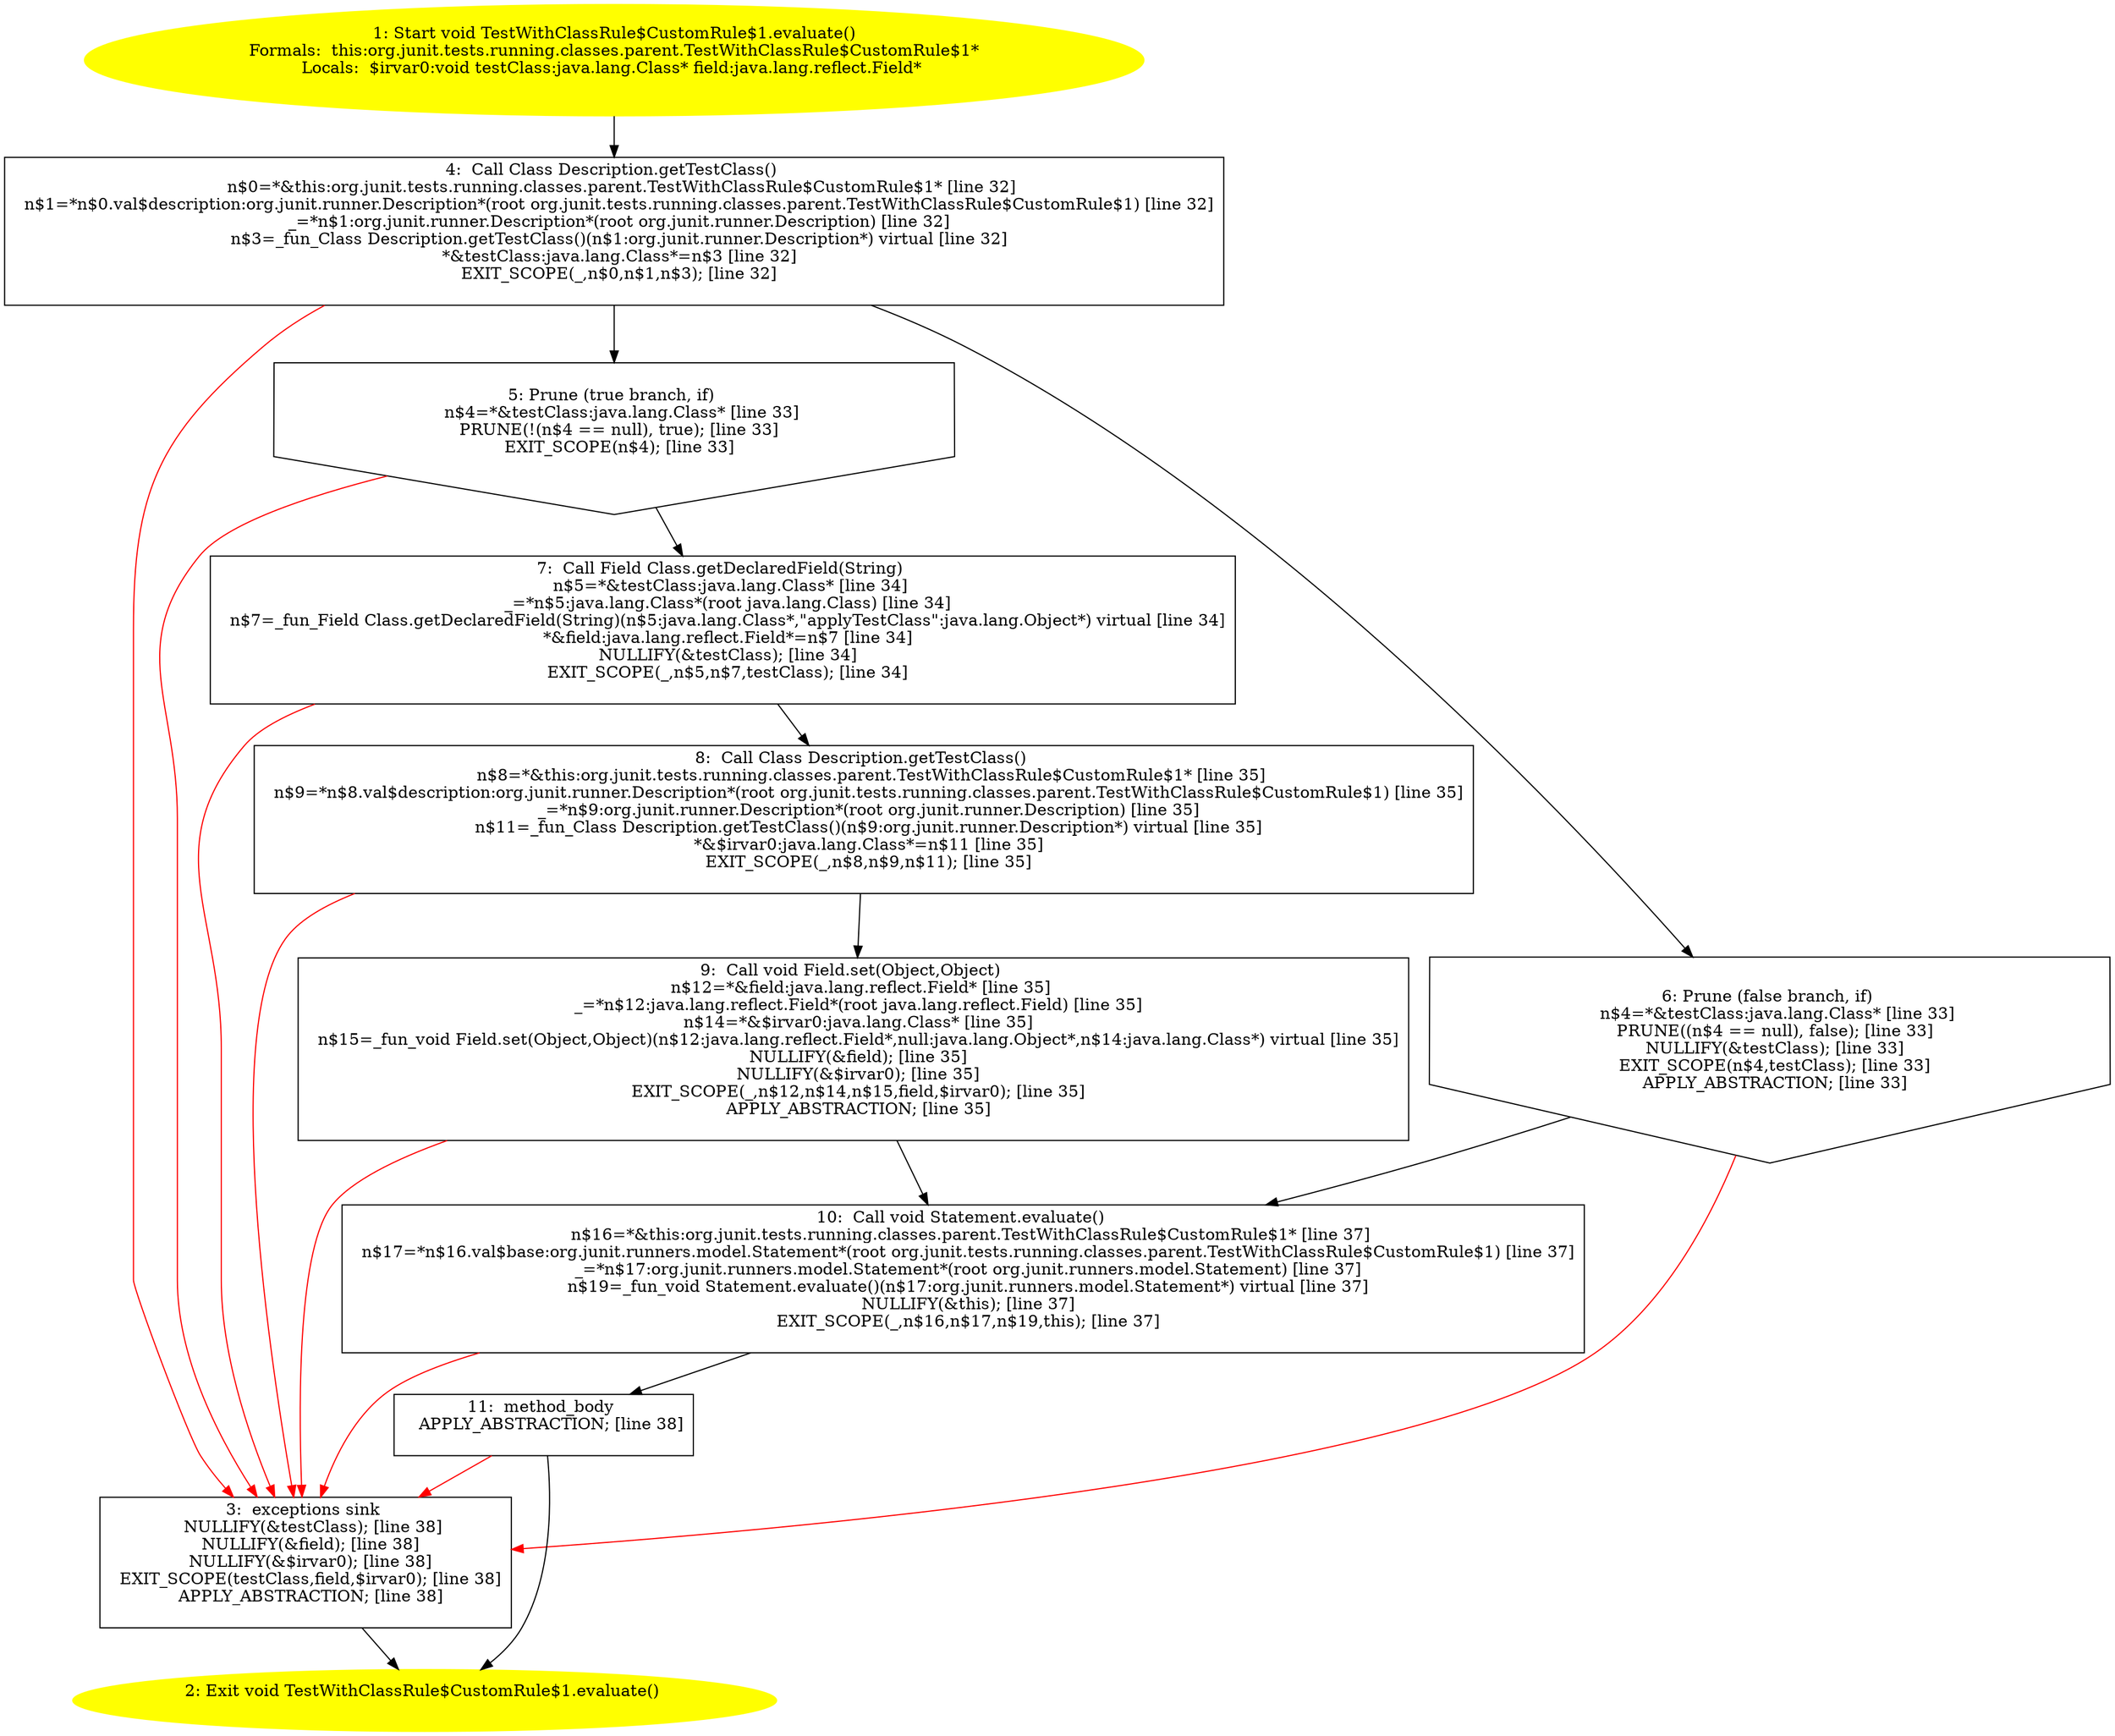 /* @generated */
digraph cfg {
"org.junit.tests.running.classes.parent.TestWithClassRule$CustomRule$1.evaluate():void.93f06f44c4f5c642c7175d2e1d04fcdf_1" [label="1: Start void TestWithClassRule$CustomRule$1.evaluate()\nFormals:  this:org.junit.tests.running.classes.parent.TestWithClassRule$CustomRule$1*\nLocals:  $irvar0:void testClass:java.lang.Class* field:java.lang.reflect.Field* \n  " color=yellow style=filled]
	

	 "org.junit.tests.running.classes.parent.TestWithClassRule$CustomRule$1.evaluate():void.93f06f44c4f5c642c7175d2e1d04fcdf_1" -> "org.junit.tests.running.classes.parent.TestWithClassRule$CustomRule$1.evaluate():void.93f06f44c4f5c642c7175d2e1d04fcdf_4" ;
"org.junit.tests.running.classes.parent.TestWithClassRule$CustomRule$1.evaluate():void.93f06f44c4f5c642c7175d2e1d04fcdf_2" [label="2: Exit void TestWithClassRule$CustomRule$1.evaluate() \n  " color=yellow style=filled]
	

"org.junit.tests.running.classes.parent.TestWithClassRule$CustomRule$1.evaluate():void.93f06f44c4f5c642c7175d2e1d04fcdf_3" [label="3:  exceptions sink \n   NULLIFY(&testClass); [line 38]\n  NULLIFY(&field); [line 38]\n  NULLIFY(&$irvar0); [line 38]\n  EXIT_SCOPE(testClass,field,$irvar0); [line 38]\n  APPLY_ABSTRACTION; [line 38]\n " shape="box"]
	

	 "org.junit.tests.running.classes.parent.TestWithClassRule$CustomRule$1.evaluate():void.93f06f44c4f5c642c7175d2e1d04fcdf_3" -> "org.junit.tests.running.classes.parent.TestWithClassRule$CustomRule$1.evaluate():void.93f06f44c4f5c642c7175d2e1d04fcdf_2" ;
"org.junit.tests.running.classes.parent.TestWithClassRule$CustomRule$1.evaluate():void.93f06f44c4f5c642c7175d2e1d04fcdf_4" [label="4:  Call Class Description.getTestClass() \n   n$0=*&this:org.junit.tests.running.classes.parent.TestWithClassRule$CustomRule$1* [line 32]\n  n$1=*n$0.val$description:org.junit.runner.Description*(root org.junit.tests.running.classes.parent.TestWithClassRule$CustomRule$1) [line 32]\n  _=*n$1:org.junit.runner.Description*(root org.junit.runner.Description) [line 32]\n  n$3=_fun_Class Description.getTestClass()(n$1:org.junit.runner.Description*) virtual [line 32]\n  *&testClass:java.lang.Class*=n$3 [line 32]\n  EXIT_SCOPE(_,n$0,n$1,n$3); [line 32]\n " shape="box"]
	

	 "org.junit.tests.running.classes.parent.TestWithClassRule$CustomRule$1.evaluate():void.93f06f44c4f5c642c7175d2e1d04fcdf_4" -> "org.junit.tests.running.classes.parent.TestWithClassRule$CustomRule$1.evaluate():void.93f06f44c4f5c642c7175d2e1d04fcdf_5" ;
	 "org.junit.tests.running.classes.parent.TestWithClassRule$CustomRule$1.evaluate():void.93f06f44c4f5c642c7175d2e1d04fcdf_4" -> "org.junit.tests.running.classes.parent.TestWithClassRule$CustomRule$1.evaluate():void.93f06f44c4f5c642c7175d2e1d04fcdf_6" ;
	 "org.junit.tests.running.classes.parent.TestWithClassRule$CustomRule$1.evaluate():void.93f06f44c4f5c642c7175d2e1d04fcdf_4" -> "org.junit.tests.running.classes.parent.TestWithClassRule$CustomRule$1.evaluate():void.93f06f44c4f5c642c7175d2e1d04fcdf_3" [color="red" ];
"org.junit.tests.running.classes.parent.TestWithClassRule$CustomRule$1.evaluate():void.93f06f44c4f5c642c7175d2e1d04fcdf_5" [label="5: Prune (true branch, if) \n   n$4=*&testClass:java.lang.Class* [line 33]\n  PRUNE(!(n$4 == null), true); [line 33]\n  EXIT_SCOPE(n$4); [line 33]\n " shape="invhouse"]
	

	 "org.junit.tests.running.classes.parent.TestWithClassRule$CustomRule$1.evaluate():void.93f06f44c4f5c642c7175d2e1d04fcdf_5" -> "org.junit.tests.running.classes.parent.TestWithClassRule$CustomRule$1.evaluate():void.93f06f44c4f5c642c7175d2e1d04fcdf_7" ;
	 "org.junit.tests.running.classes.parent.TestWithClassRule$CustomRule$1.evaluate():void.93f06f44c4f5c642c7175d2e1d04fcdf_5" -> "org.junit.tests.running.classes.parent.TestWithClassRule$CustomRule$1.evaluate():void.93f06f44c4f5c642c7175d2e1d04fcdf_3" [color="red" ];
"org.junit.tests.running.classes.parent.TestWithClassRule$CustomRule$1.evaluate():void.93f06f44c4f5c642c7175d2e1d04fcdf_6" [label="6: Prune (false branch, if) \n   n$4=*&testClass:java.lang.Class* [line 33]\n  PRUNE((n$4 == null), false); [line 33]\n  NULLIFY(&testClass); [line 33]\n  EXIT_SCOPE(n$4,testClass); [line 33]\n  APPLY_ABSTRACTION; [line 33]\n " shape="invhouse"]
	

	 "org.junit.tests.running.classes.parent.TestWithClassRule$CustomRule$1.evaluate():void.93f06f44c4f5c642c7175d2e1d04fcdf_6" -> "org.junit.tests.running.classes.parent.TestWithClassRule$CustomRule$1.evaluate():void.93f06f44c4f5c642c7175d2e1d04fcdf_10" ;
	 "org.junit.tests.running.classes.parent.TestWithClassRule$CustomRule$1.evaluate():void.93f06f44c4f5c642c7175d2e1d04fcdf_6" -> "org.junit.tests.running.classes.parent.TestWithClassRule$CustomRule$1.evaluate():void.93f06f44c4f5c642c7175d2e1d04fcdf_3" [color="red" ];
"org.junit.tests.running.classes.parent.TestWithClassRule$CustomRule$1.evaluate():void.93f06f44c4f5c642c7175d2e1d04fcdf_7" [label="7:  Call Field Class.getDeclaredField(String) \n   n$5=*&testClass:java.lang.Class* [line 34]\n  _=*n$5:java.lang.Class*(root java.lang.Class) [line 34]\n  n$7=_fun_Field Class.getDeclaredField(String)(n$5:java.lang.Class*,\"applyTestClass\":java.lang.Object*) virtual [line 34]\n  *&field:java.lang.reflect.Field*=n$7 [line 34]\n  NULLIFY(&testClass); [line 34]\n  EXIT_SCOPE(_,n$5,n$7,testClass); [line 34]\n " shape="box"]
	

	 "org.junit.tests.running.classes.parent.TestWithClassRule$CustomRule$1.evaluate():void.93f06f44c4f5c642c7175d2e1d04fcdf_7" -> "org.junit.tests.running.classes.parent.TestWithClassRule$CustomRule$1.evaluate():void.93f06f44c4f5c642c7175d2e1d04fcdf_8" ;
	 "org.junit.tests.running.classes.parent.TestWithClassRule$CustomRule$1.evaluate():void.93f06f44c4f5c642c7175d2e1d04fcdf_7" -> "org.junit.tests.running.classes.parent.TestWithClassRule$CustomRule$1.evaluate():void.93f06f44c4f5c642c7175d2e1d04fcdf_3" [color="red" ];
"org.junit.tests.running.classes.parent.TestWithClassRule$CustomRule$1.evaluate():void.93f06f44c4f5c642c7175d2e1d04fcdf_8" [label="8:  Call Class Description.getTestClass() \n   n$8=*&this:org.junit.tests.running.classes.parent.TestWithClassRule$CustomRule$1* [line 35]\n  n$9=*n$8.val$description:org.junit.runner.Description*(root org.junit.tests.running.classes.parent.TestWithClassRule$CustomRule$1) [line 35]\n  _=*n$9:org.junit.runner.Description*(root org.junit.runner.Description) [line 35]\n  n$11=_fun_Class Description.getTestClass()(n$9:org.junit.runner.Description*) virtual [line 35]\n  *&$irvar0:java.lang.Class*=n$11 [line 35]\n  EXIT_SCOPE(_,n$8,n$9,n$11); [line 35]\n " shape="box"]
	

	 "org.junit.tests.running.classes.parent.TestWithClassRule$CustomRule$1.evaluate():void.93f06f44c4f5c642c7175d2e1d04fcdf_8" -> "org.junit.tests.running.classes.parent.TestWithClassRule$CustomRule$1.evaluate():void.93f06f44c4f5c642c7175d2e1d04fcdf_9" ;
	 "org.junit.tests.running.classes.parent.TestWithClassRule$CustomRule$1.evaluate():void.93f06f44c4f5c642c7175d2e1d04fcdf_8" -> "org.junit.tests.running.classes.parent.TestWithClassRule$CustomRule$1.evaluate():void.93f06f44c4f5c642c7175d2e1d04fcdf_3" [color="red" ];
"org.junit.tests.running.classes.parent.TestWithClassRule$CustomRule$1.evaluate():void.93f06f44c4f5c642c7175d2e1d04fcdf_9" [label="9:  Call void Field.set(Object,Object) \n   n$12=*&field:java.lang.reflect.Field* [line 35]\n  _=*n$12:java.lang.reflect.Field*(root java.lang.reflect.Field) [line 35]\n  n$14=*&$irvar0:java.lang.Class* [line 35]\n  n$15=_fun_void Field.set(Object,Object)(n$12:java.lang.reflect.Field*,null:java.lang.Object*,n$14:java.lang.Class*) virtual [line 35]\n  NULLIFY(&field); [line 35]\n  NULLIFY(&$irvar0); [line 35]\n  EXIT_SCOPE(_,n$12,n$14,n$15,field,$irvar0); [line 35]\n  APPLY_ABSTRACTION; [line 35]\n " shape="box"]
	

	 "org.junit.tests.running.classes.parent.TestWithClassRule$CustomRule$1.evaluate():void.93f06f44c4f5c642c7175d2e1d04fcdf_9" -> "org.junit.tests.running.classes.parent.TestWithClassRule$CustomRule$1.evaluate():void.93f06f44c4f5c642c7175d2e1d04fcdf_10" ;
	 "org.junit.tests.running.classes.parent.TestWithClassRule$CustomRule$1.evaluate():void.93f06f44c4f5c642c7175d2e1d04fcdf_9" -> "org.junit.tests.running.classes.parent.TestWithClassRule$CustomRule$1.evaluate():void.93f06f44c4f5c642c7175d2e1d04fcdf_3" [color="red" ];
"org.junit.tests.running.classes.parent.TestWithClassRule$CustomRule$1.evaluate():void.93f06f44c4f5c642c7175d2e1d04fcdf_10" [label="10:  Call void Statement.evaluate() \n   n$16=*&this:org.junit.tests.running.classes.parent.TestWithClassRule$CustomRule$1* [line 37]\n  n$17=*n$16.val$base:org.junit.runners.model.Statement*(root org.junit.tests.running.classes.parent.TestWithClassRule$CustomRule$1) [line 37]\n  _=*n$17:org.junit.runners.model.Statement*(root org.junit.runners.model.Statement) [line 37]\n  n$19=_fun_void Statement.evaluate()(n$17:org.junit.runners.model.Statement*) virtual [line 37]\n  NULLIFY(&this); [line 37]\n  EXIT_SCOPE(_,n$16,n$17,n$19,this); [line 37]\n " shape="box"]
	

	 "org.junit.tests.running.classes.parent.TestWithClassRule$CustomRule$1.evaluate():void.93f06f44c4f5c642c7175d2e1d04fcdf_10" -> "org.junit.tests.running.classes.parent.TestWithClassRule$CustomRule$1.evaluate():void.93f06f44c4f5c642c7175d2e1d04fcdf_11" ;
	 "org.junit.tests.running.classes.parent.TestWithClassRule$CustomRule$1.evaluate():void.93f06f44c4f5c642c7175d2e1d04fcdf_10" -> "org.junit.tests.running.classes.parent.TestWithClassRule$CustomRule$1.evaluate():void.93f06f44c4f5c642c7175d2e1d04fcdf_3" [color="red" ];
"org.junit.tests.running.classes.parent.TestWithClassRule$CustomRule$1.evaluate():void.93f06f44c4f5c642c7175d2e1d04fcdf_11" [label="11:  method_body \n   APPLY_ABSTRACTION; [line 38]\n " shape="box"]
	

	 "org.junit.tests.running.classes.parent.TestWithClassRule$CustomRule$1.evaluate():void.93f06f44c4f5c642c7175d2e1d04fcdf_11" -> "org.junit.tests.running.classes.parent.TestWithClassRule$CustomRule$1.evaluate():void.93f06f44c4f5c642c7175d2e1d04fcdf_2" ;
	 "org.junit.tests.running.classes.parent.TestWithClassRule$CustomRule$1.evaluate():void.93f06f44c4f5c642c7175d2e1d04fcdf_11" -> "org.junit.tests.running.classes.parent.TestWithClassRule$CustomRule$1.evaluate():void.93f06f44c4f5c642c7175d2e1d04fcdf_3" [color="red" ];
}
